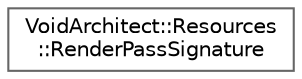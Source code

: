 digraph "Graphical Class Hierarchy"
{
 // LATEX_PDF_SIZE
  bgcolor="transparent";
  edge [fontname=Helvetica,fontsize=10,labelfontname=Helvetica,labelfontsize=10];
  node [fontname=Helvetica,fontsize=10,shape=box,height=0.2,width=0.4];
  rankdir="LR";
  Node0 [id="Node000000",label="VoidArchitect::Resources\l::RenderPassSignature",height=0.2,width=0.4,color="grey40", fillcolor="white", style="filled",URL="$struct_void_architect_1_1_resources_1_1_render_pass_signature.html",tooltip=" "];
}
